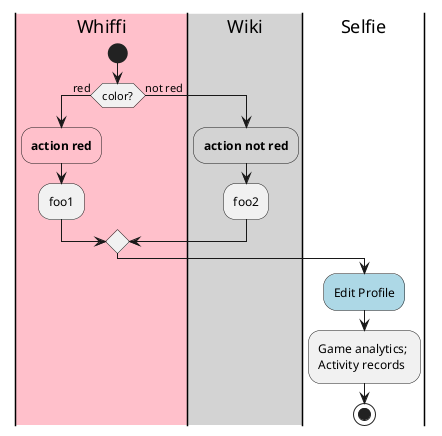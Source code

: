 @startuml
|#pink|Whiffi|
start
if (color?) is (red) then
#pink:**action red**;
:foo1;
else (not red)
|#lightgray|Wiki|
#lightgray:**action not red**;
:foo2;
endif
|Selfie|
#lightblue:Edit Profile;
:Game analytics; \nActivity records;

stop
@enduml